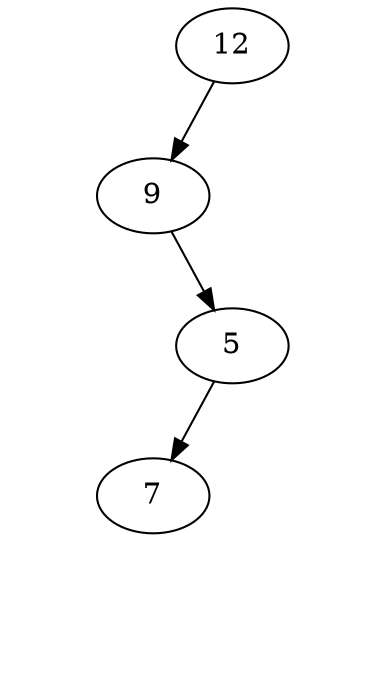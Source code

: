 digraph G{
N8 [label="12"]
N9 [label="9"]
N10 [style=invis]
N11 [label="5"]
N12 [label="7"]
N13 [style=invis]
N14 [style=invis]
N12 -> N13 [style=invis]
N12 -> N14 [style=invis]
N15 [style=invis]
N11 -> N12
N11 -> N15 [style=invis]
N9 -> N10 [style=invis]
N9 -> N11
N16 [style=invis]
N8 -> N9
N8 -> N16 [style=invis]
}
